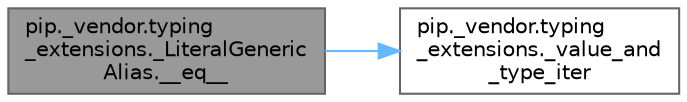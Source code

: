 digraph "pip._vendor.typing_extensions._LiteralGenericAlias.__eq__"
{
 // LATEX_PDF_SIZE
  bgcolor="transparent";
  edge [fontname=Helvetica,fontsize=10,labelfontname=Helvetica,labelfontsize=10];
  node [fontname=Helvetica,fontsize=10,shape=box,height=0.2,width=0.4];
  rankdir="LR";
  Node1 [id="Node000001",label="pip._vendor.typing\l_extensions._LiteralGeneric\lAlias.__eq__",height=0.2,width=0.4,color="gray40", fillcolor="grey60", style="filled", fontcolor="black",tooltip=" "];
  Node1 -> Node2 [id="edge1_Node000001_Node000002",color="steelblue1",style="solid",tooltip=" "];
  Node2 [id="Node000002",label="pip._vendor.typing\l_extensions._value_and\l_type_iter",height=0.2,width=0.4,color="grey40", fillcolor="white", style="filled",URL="$namespacepip_1_1__vendor_1_1typing__extensions.html#abc30ef2216547ee7955851f680e9f9ad",tooltip=" "];
}
